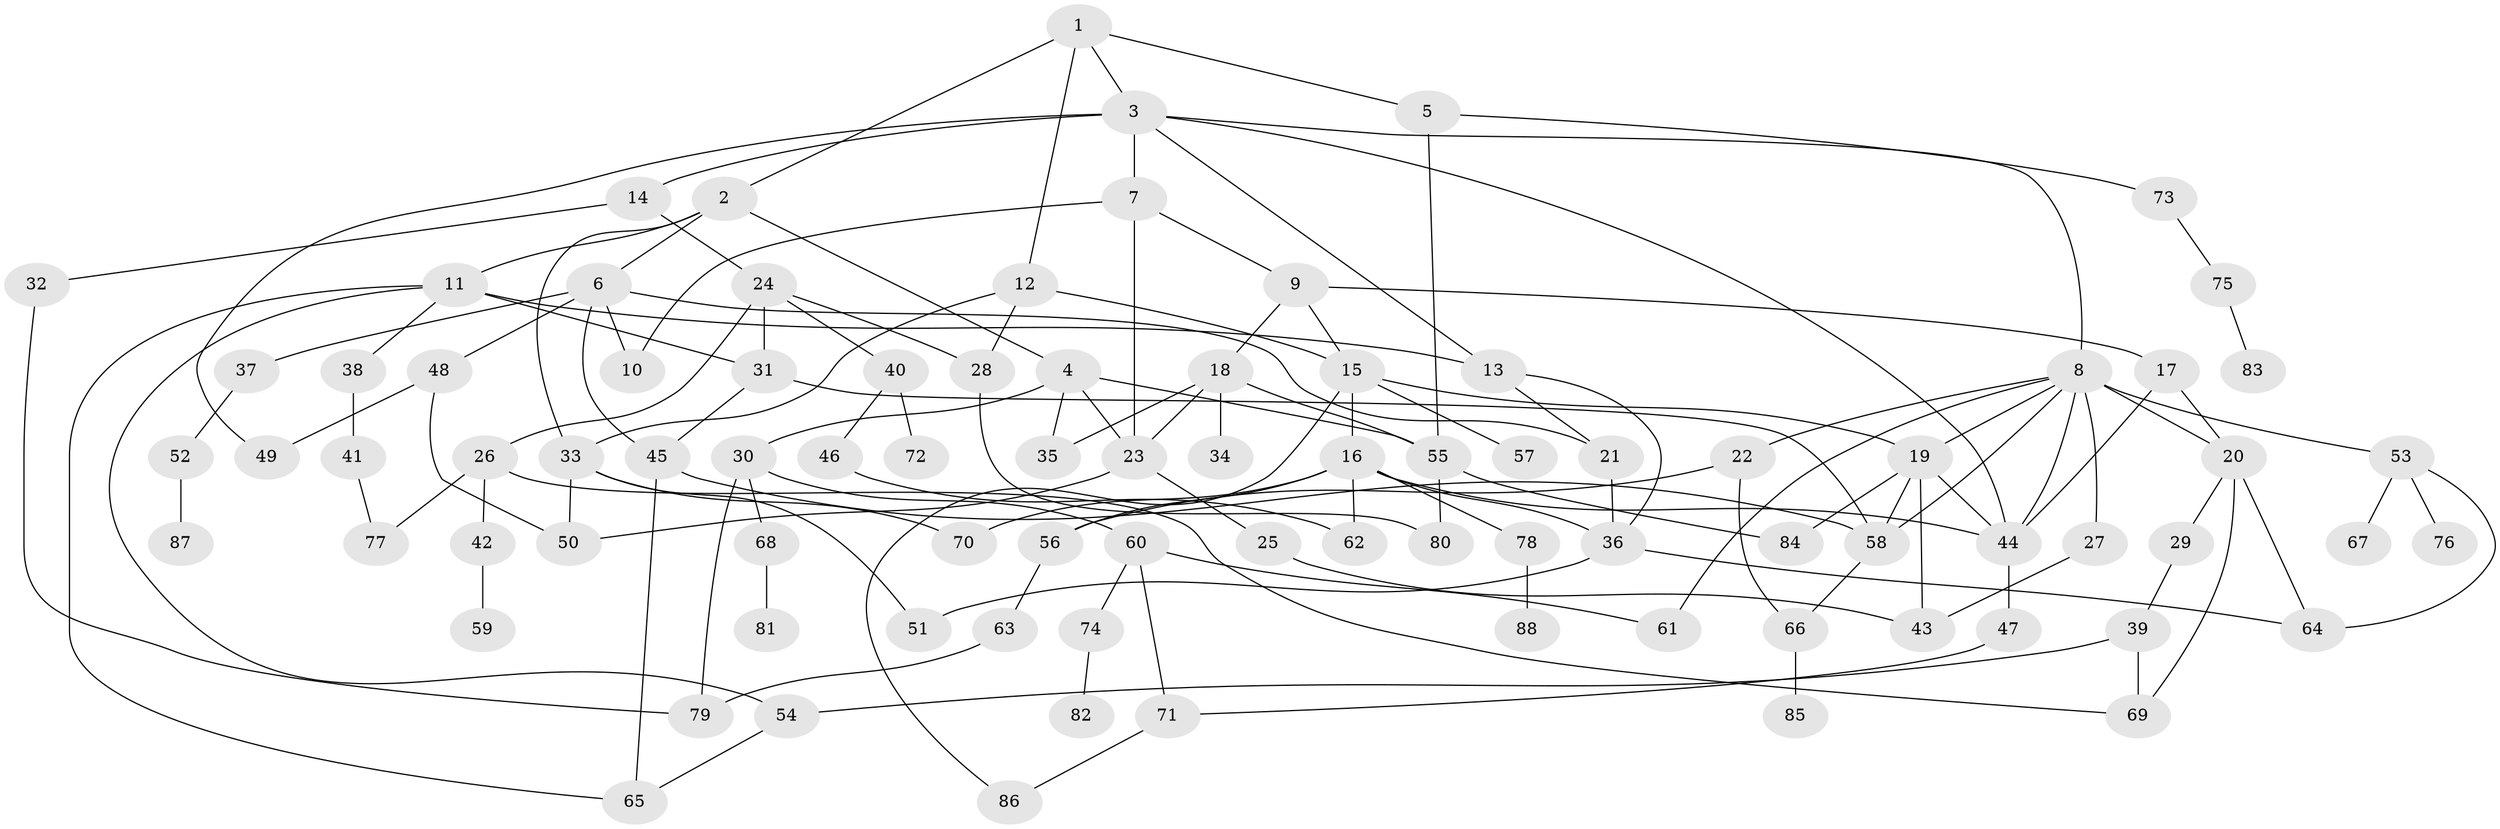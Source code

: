 // original degree distribution, {5: 0.12096774193548387, 7: 0.03225806451612903, 3: 0.20161290322580644, 6: 0.024193548387096774, 9: 0.008064516129032258, 4: 0.07258064516129033, 2: 0.3225806451612903, 1: 0.21774193548387097}
// Generated by graph-tools (version 1.1) at 2025/48/03/04/25 22:48:41]
// undirected, 88 vertices, 136 edges
graph export_dot {
  node [color=gray90,style=filled];
  1;
  2;
  3;
  4;
  5;
  6;
  7;
  8;
  9;
  10;
  11;
  12;
  13;
  14;
  15;
  16;
  17;
  18;
  19;
  20;
  21;
  22;
  23;
  24;
  25;
  26;
  27;
  28;
  29;
  30;
  31;
  32;
  33;
  34;
  35;
  36;
  37;
  38;
  39;
  40;
  41;
  42;
  43;
  44;
  45;
  46;
  47;
  48;
  49;
  50;
  51;
  52;
  53;
  54;
  55;
  56;
  57;
  58;
  59;
  60;
  61;
  62;
  63;
  64;
  65;
  66;
  67;
  68;
  69;
  70;
  71;
  72;
  73;
  74;
  75;
  76;
  77;
  78;
  79;
  80;
  81;
  82;
  83;
  84;
  85;
  86;
  87;
  88;
  1 -- 2 [weight=1.0];
  1 -- 3 [weight=1.0];
  1 -- 5 [weight=1.0];
  1 -- 12 [weight=1.0];
  2 -- 4 [weight=1.0];
  2 -- 6 [weight=1.0];
  2 -- 11 [weight=1.0];
  2 -- 33 [weight=1.0];
  3 -- 7 [weight=1.0];
  3 -- 8 [weight=1.0];
  3 -- 13 [weight=1.0];
  3 -- 14 [weight=1.0];
  3 -- 44 [weight=1.0];
  3 -- 49 [weight=1.0];
  4 -- 23 [weight=1.0];
  4 -- 30 [weight=1.0];
  4 -- 35 [weight=1.0];
  4 -- 55 [weight=1.0];
  5 -- 55 [weight=1.0];
  5 -- 73 [weight=1.0];
  6 -- 10 [weight=1.0];
  6 -- 21 [weight=1.0];
  6 -- 37 [weight=1.0];
  6 -- 45 [weight=1.0];
  6 -- 48 [weight=1.0];
  7 -- 9 [weight=1.0];
  7 -- 10 [weight=1.0];
  7 -- 23 [weight=1.0];
  8 -- 19 [weight=1.0];
  8 -- 20 [weight=1.0];
  8 -- 22 [weight=1.0];
  8 -- 27 [weight=1.0];
  8 -- 44 [weight=1.0];
  8 -- 53 [weight=1.0];
  8 -- 58 [weight=1.0];
  8 -- 61 [weight=1.0];
  9 -- 15 [weight=1.0];
  9 -- 17 [weight=1.0];
  9 -- 18 [weight=1.0];
  11 -- 13 [weight=2.0];
  11 -- 31 [weight=1.0];
  11 -- 38 [weight=1.0];
  11 -- 54 [weight=1.0];
  11 -- 65 [weight=1.0];
  12 -- 15 [weight=1.0];
  12 -- 28 [weight=1.0];
  12 -- 33 [weight=1.0];
  13 -- 21 [weight=1.0];
  13 -- 36 [weight=1.0];
  14 -- 24 [weight=1.0];
  14 -- 32 [weight=1.0];
  15 -- 16 [weight=1.0];
  15 -- 19 [weight=1.0];
  15 -- 57 [weight=1.0];
  15 -- 86 [weight=1.0];
  16 -- 36 [weight=1.0];
  16 -- 44 [weight=1.0];
  16 -- 56 [weight=1.0];
  16 -- 62 [weight=1.0];
  16 -- 70 [weight=1.0];
  16 -- 78 [weight=1.0];
  17 -- 20 [weight=1.0];
  17 -- 44 [weight=1.0];
  18 -- 23 [weight=1.0];
  18 -- 34 [weight=1.0];
  18 -- 35 [weight=1.0];
  18 -- 55 [weight=1.0];
  19 -- 43 [weight=1.0];
  19 -- 44 [weight=1.0];
  19 -- 58 [weight=1.0];
  19 -- 84 [weight=1.0];
  20 -- 29 [weight=1.0];
  20 -- 64 [weight=1.0];
  20 -- 69 [weight=1.0];
  21 -- 36 [weight=1.0];
  22 -- 56 [weight=1.0];
  22 -- 66 [weight=1.0];
  23 -- 25 [weight=1.0];
  23 -- 50 [weight=1.0];
  24 -- 26 [weight=1.0];
  24 -- 28 [weight=1.0];
  24 -- 31 [weight=1.0];
  24 -- 40 [weight=1.0];
  25 -- 43 [weight=1.0];
  26 -- 42 [weight=1.0];
  26 -- 69 [weight=1.0];
  26 -- 77 [weight=1.0];
  27 -- 43 [weight=1.0];
  28 -- 80 [weight=1.0];
  29 -- 39 [weight=1.0];
  30 -- 60 [weight=1.0];
  30 -- 68 [weight=1.0];
  30 -- 79 [weight=1.0];
  31 -- 45 [weight=2.0];
  31 -- 58 [weight=1.0];
  32 -- 79 [weight=1.0];
  33 -- 50 [weight=1.0];
  33 -- 51 [weight=1.0];
  33 -- 70 [weight=1.0];
  36 -- 51 [weight=1.0];
  36 -- 64 [weight=1.0];
  37 -- 52 [weight=1.0];
  38 -- 41 [weight=1.0];
  39 -- 54 [weight=1.0];
  39 -- 69 [weight=1.0];
  40 -- 46 [weight=1.0];
  40 -- 72 [weight=1.0];
  41 -- 77 [weight=1.0];
  42 -- 59 [weight=1.0];
  44 -- 47 [weight=1.0];
  45 -- 58 [weight=1.0];
  45 -- 65 [weight=1.0];
  46 -- 62 [weight=1.0];
  47 -- 71 [weight=1.0];
  48 -- 49 [weight=1.0];
  48 -- 50 [weight=1.0];
  52 -- 87 [weight=1.0];
  53 -- 64 [weight=1.0];
  53 -- 67 [weight=1.0];
  53 -- 76 [weight=1.0];
  54 -- 65 [weight=1.0];
  55 -- 80 [weight=1.0];
  55 -- 84 [weight=1.0];
  56 -- 63 [weight=1.0];
  58 -- 66 [weight=1.0];
  60 -- 61 [weight=1.0];
  60 -- 71 [weight=1.0];
  60 -- 74 [weight=1.0];
  63 -- 79 [weight=1.0];
  66 -- 85 [weight=1.0];
  68 -- 81 [weight=1.0];
  71 -- 86 [weight=1.0];
  73 -- 75 [weight=1.0];
  74 -- 82 [weight=1.0];
  75 -- 83 [weight=1.0];
  78 -- 88 [weight=1.0];
}
